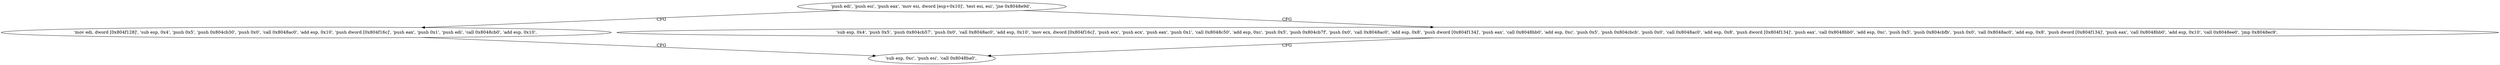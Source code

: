 digraph "func" {
"134516224" [label = "'push edi', 'push esi', 'push eax', 'mov esi, dword [esp+0x10]', 'test esi, esi', 'jne 0x8048e9d', " ]
"134516381" [label = "'mov edi, dword [0x804f128]', 'sub esp, 0x4', 'push 0x5', 'push 0x804cb30', 'push 0x0', 'call 0x8048ac0', 'add esp, 0x10', 'push dword [0x804f16c]', 'push eax', 'push 0x1', 'push edi', 'call 0x8048cb0', 'add esp, 0x10', " ]
"134516239" [label = "'sub esp, 0x4', 'push 0x5', 'push 0x804cb57', 'push 0x0', 'call 0x8048ac0', 'add esp, 0x10', 'mov ecx, dword [0x804f16c]', 'push ecx', 'push ecx', 'push eax', 'push 0x1', 'call 0x8048c50', 'add esp, 0xc', 'push 0x5', 'push 0x804cb7f', 'push 0x0', 'call 0x8048ac0', 'add esp, 0x8', 'push dword [0x804f134]', 'push eax', 'call 0x8048bb0', 'add esp, 0xc', 'push 0x5', 'push 0x804cbcb', 'push 0x0', 'call 0x8048ac0', 'add esp, 0x8', 'push dword [0x804f134]', 'push eax', 'call 0x8048bb0', 'add esp, 0xc', 'push 0x5', 'push 0x804cbfb', 'push 0x0', 'call 0x8048ac0', 'add esp, 0x8', 'push dword [0x804f134]', 'push eax', 'call 0x8048bb0', 'add esp, 0x10', 'call 0x8048ee0', 'jmp 0x8048ec9', " ]
"134516425" [label = "'sub esp, 0xc', 'push esi', 'call 0x8048ba0', " ]
"134516224" -> "134516381" [ label = "CFG" ]
"134516224" -> "134516239" [ label = "CFG" ]
"134516381" -> "134516425" [ label = "CFG" ]
"134516239" -> "134516425" [ label = "CFG" ]
}
